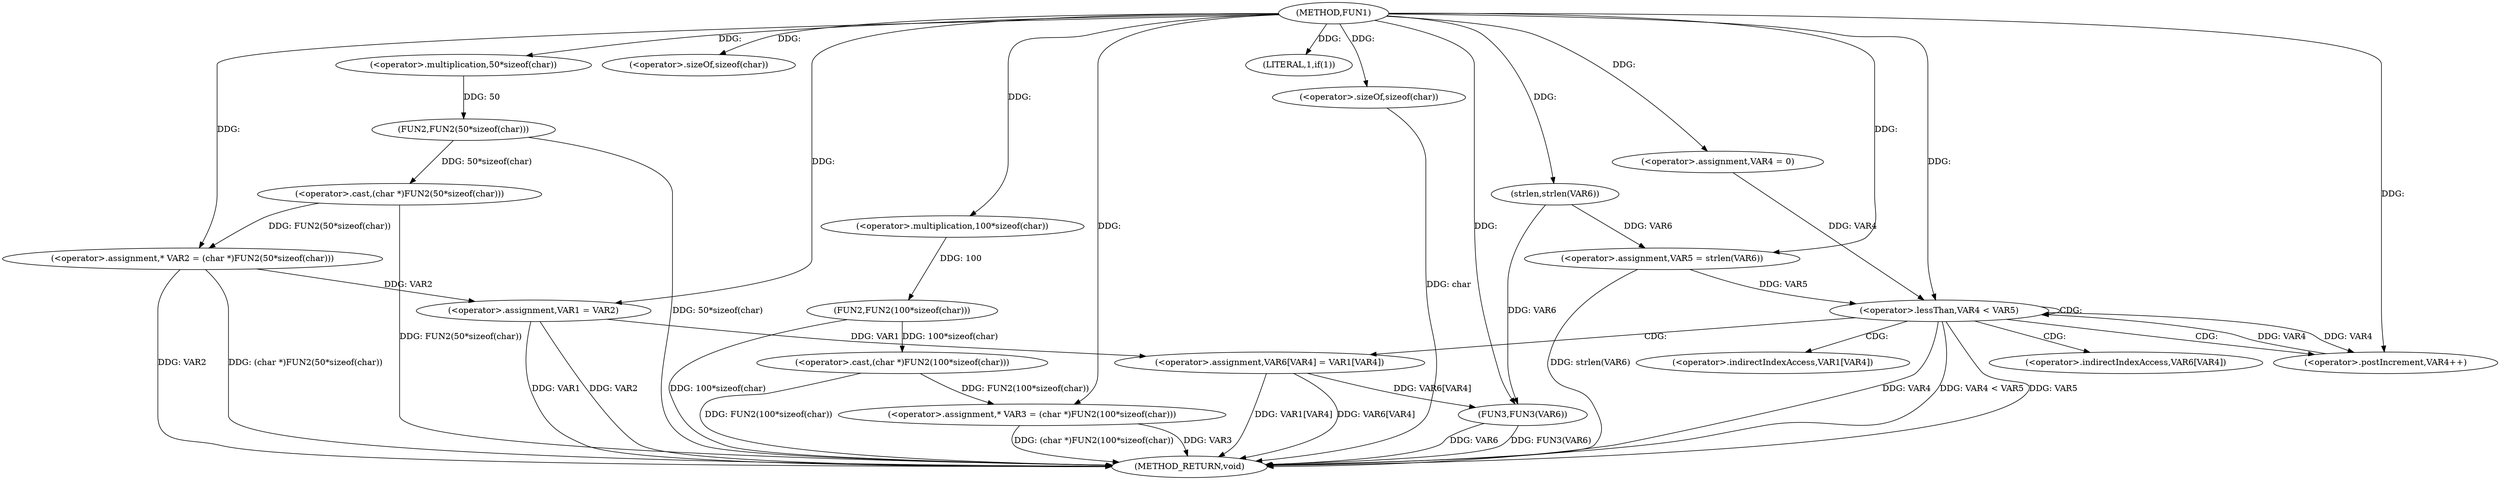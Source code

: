 digraph FUN1 {  
"1000100" [label = "(METHOD,FUN1)" ]
"1000156" [label = "(METHOD_RETURN,void)" ]
"1000104" [label = "(<operator>.assignment,* VAR2 = (char *)FUN2(50*sizeof(char)))" ]
"1000106" [label = "(<operator>.cast,(char *)FUN2(50*sizeof(char)))" ]
"1000108" [label = "(FUN2,FUN2(50*sizeof(char)))" ]
"1000109" [label = "(<operator>.multiplication,50*sizeof(char))" ]
"1000111" [label = "(<operator>.sizeOf,sizeof(char))" ]
"1000114" [label = "(<operator>.assignment,* VAR3 = (char *)FUN2(100*sizeof(char)))" ]
"1000116" [label = "(<operator>.cast,(char *)FUN2(100*sizeof(char)))" ]
"1000118" [label = "(FUN2,FUN2(100*sizeof(char)))" ]
"1000119" [label = "(<operator>.multiplication,100*sizeof(char))" ]
"1000121" [label = "(<operator>.sizeOf,sizeof(char))" ]
"1000124" [label = "(LITERAL,1,if(1))" ]
"1000126" [label = "(<operator>.assignment,VAR1 = VAR2)" ]
"1000133" [label = "(<operator>.assignment,VAR5 = strlen(VAR6))" ]
"1000135" [label = "(strlen,strlen(VAR6))" ]
"1000138" [label = "(<operator>.assignment,VAR4 = 0)" ]
"1000141" [label = "(<operator>.lessThan,VAR4 < VAR5)" ]
"1000144" [label = "(<operator>.postIncrement,VAR4++)" ]
"1000147" [label = "(<operator>.assignment,VAR6[VAR4] = VAR1[VAR4])" ]
"1000154" [label = "(FUN3,FUN3(VAR6))" ]
"1000148" [label = "(<operator>.indirectIndexAccess,VAR6[VAR4])" ]
"1000151" [label = "(<operator>.indirectIndexAccess,VAR1[VAR4])" ]
  "1000141" -> "1000156"  [ label = "DDG: VAR4"] 
  "1000106" -> "1000156"  [ label = "DDG: FUN2(50*sizeof(char))"] 
  "1000147" -> "1000156"  [ label = "DDG: VAR1[VAR4]"] 
  "1000104" -> "1000156"  [ label = "DDG: VAR2"] 
  "1000141" -> "1000156"  [ label = "DDG: VAR4 < VAR5"] 
  "1000147" -> "1000156"  [ label = "DDG: VAR6[VAR4]"] 
  "1000126" -> "1000156"  [ label = "DDG: VAR1"] 
  "1000116" -> "1000156"  [ label = "DDG: FUN2(100*sizeof(char))"] 
  "1000154" -> "1000156"  [ label = "DDG: FUN3(VAR6)"] 
  "1000133" -> "1000156"  [ label = "DDG: strlen(VAR6)"] 
  "1000118" -> "1000156"  [ label = "DDG: 100*sizeof(char)"] 
  "1000154" -> "1000156"  [ label = "DDG: VAR6"] 
  "1000114" -> "1000156"  [ label = "DDG: VAR3"] 
  "1000141" -> "1000156"  [ label = "DDG: VAR5"] 
  "1000121" -> "1000156"  [ label = "DDG: char"] 
  "1000126" -> "1000156"  [ label = "DDG: VAR2"] 
  "1000114" -> "1000156"  [ label = "DDG: (char *)FUN2(100*sizeof(char))"] 
  "1000104" -> "1000156"  [ label = "DDG: (char *)FUN2(50*sizeof(char))"] 
  "1000108" -> "1000156"  [ label = "DDG: 50*sizeof(char)"] 
  "1000106" -> "1000104"  [ label = "DDG: FUN2(50*sizeof(char))"] 
  "1000100" -> "1000104"  [ label = "DDG: "] 
  "1000108" -> "1000106"  [ label = "DDG: 50*sizeof(char)"] 
  "1000109" -> "1000108"  [ label = "DDG: 50"] 
  "1000100" -> "1000109"  [ label = "DDG: "] 
  "1000100" -> "1000111"  [ label = "DDG: "] 
  "1000116" -> "1000114"  [ label = "DDG: FUN2(100*sizeof(char))"] 
  "1000100" -> "1000114"  [ label = "DDG: "] 
  "1000118" -> "1000116"  [ label = "DDG: 100*sizeof(char)"] 
  "1000119" -> "1000118"  [ label = "DDG: 100"] 
  "1000100" -> "1000119"  [ label = "DDG: "] 
  "1000100" -> "1000121"  [ label = "DDG: "] 
  "1000100" -> "1000124"  [ label = "DDG: "] 
  "1000104" -> "1000126"  [ label = "DDG: VAR2"] 
  "1000100" -> "1000126"  [ label = "DDG: "] 
  "1000135" -> "1000133"  [ label = "DDG: VAR6"] 
  "1000100" -> "1000133"  [ label = "DDG: "] 
  "1000100" -> "1000135"  [ label = "DDG: "] 
  "1000100" -> "1000138"  [ label = "DDG: "] 
  "1000138" -> "1000141"  [ label = "DDG: VAR4"] 
  "1000144" -> "1000141"  [ label = "DDG: VAR4"] 
  "1000100" -> "1000141"  [ label = "DDG: "] 
  "1000133" -> "1000141"  [ label = "DDG: VAR5"] 
  "1000141" -> "1000144"  [ label = "DDG: VAR4"] 
  "1000100" -> "1000144"  [ label = "DDG: "] 
  "1000126" -> "1000147"  [ label = "DDG: VAR1"] 
  "1000147" -> "1000154"  [ label = "DDG: VAR6[VAR4]"] 
  "1000135" -> "1000154"  [ label = "DDG: VAR6"] 
  "1000100" -> "1000154"  [ label = "DDG: "] 
  "1000141" -> "1000141"  [ label = "CDG: "] 
  "1000141" -> "1000147"  [ label = "CDG: "] 
  "1000141" -> "1000151"  [ label = "CDG: "] 
  "1000141" -> "1000148"  [ label = "CDG: "] 
  "1000141" -> "1000144"  [ label = "CDG: "] 
}
